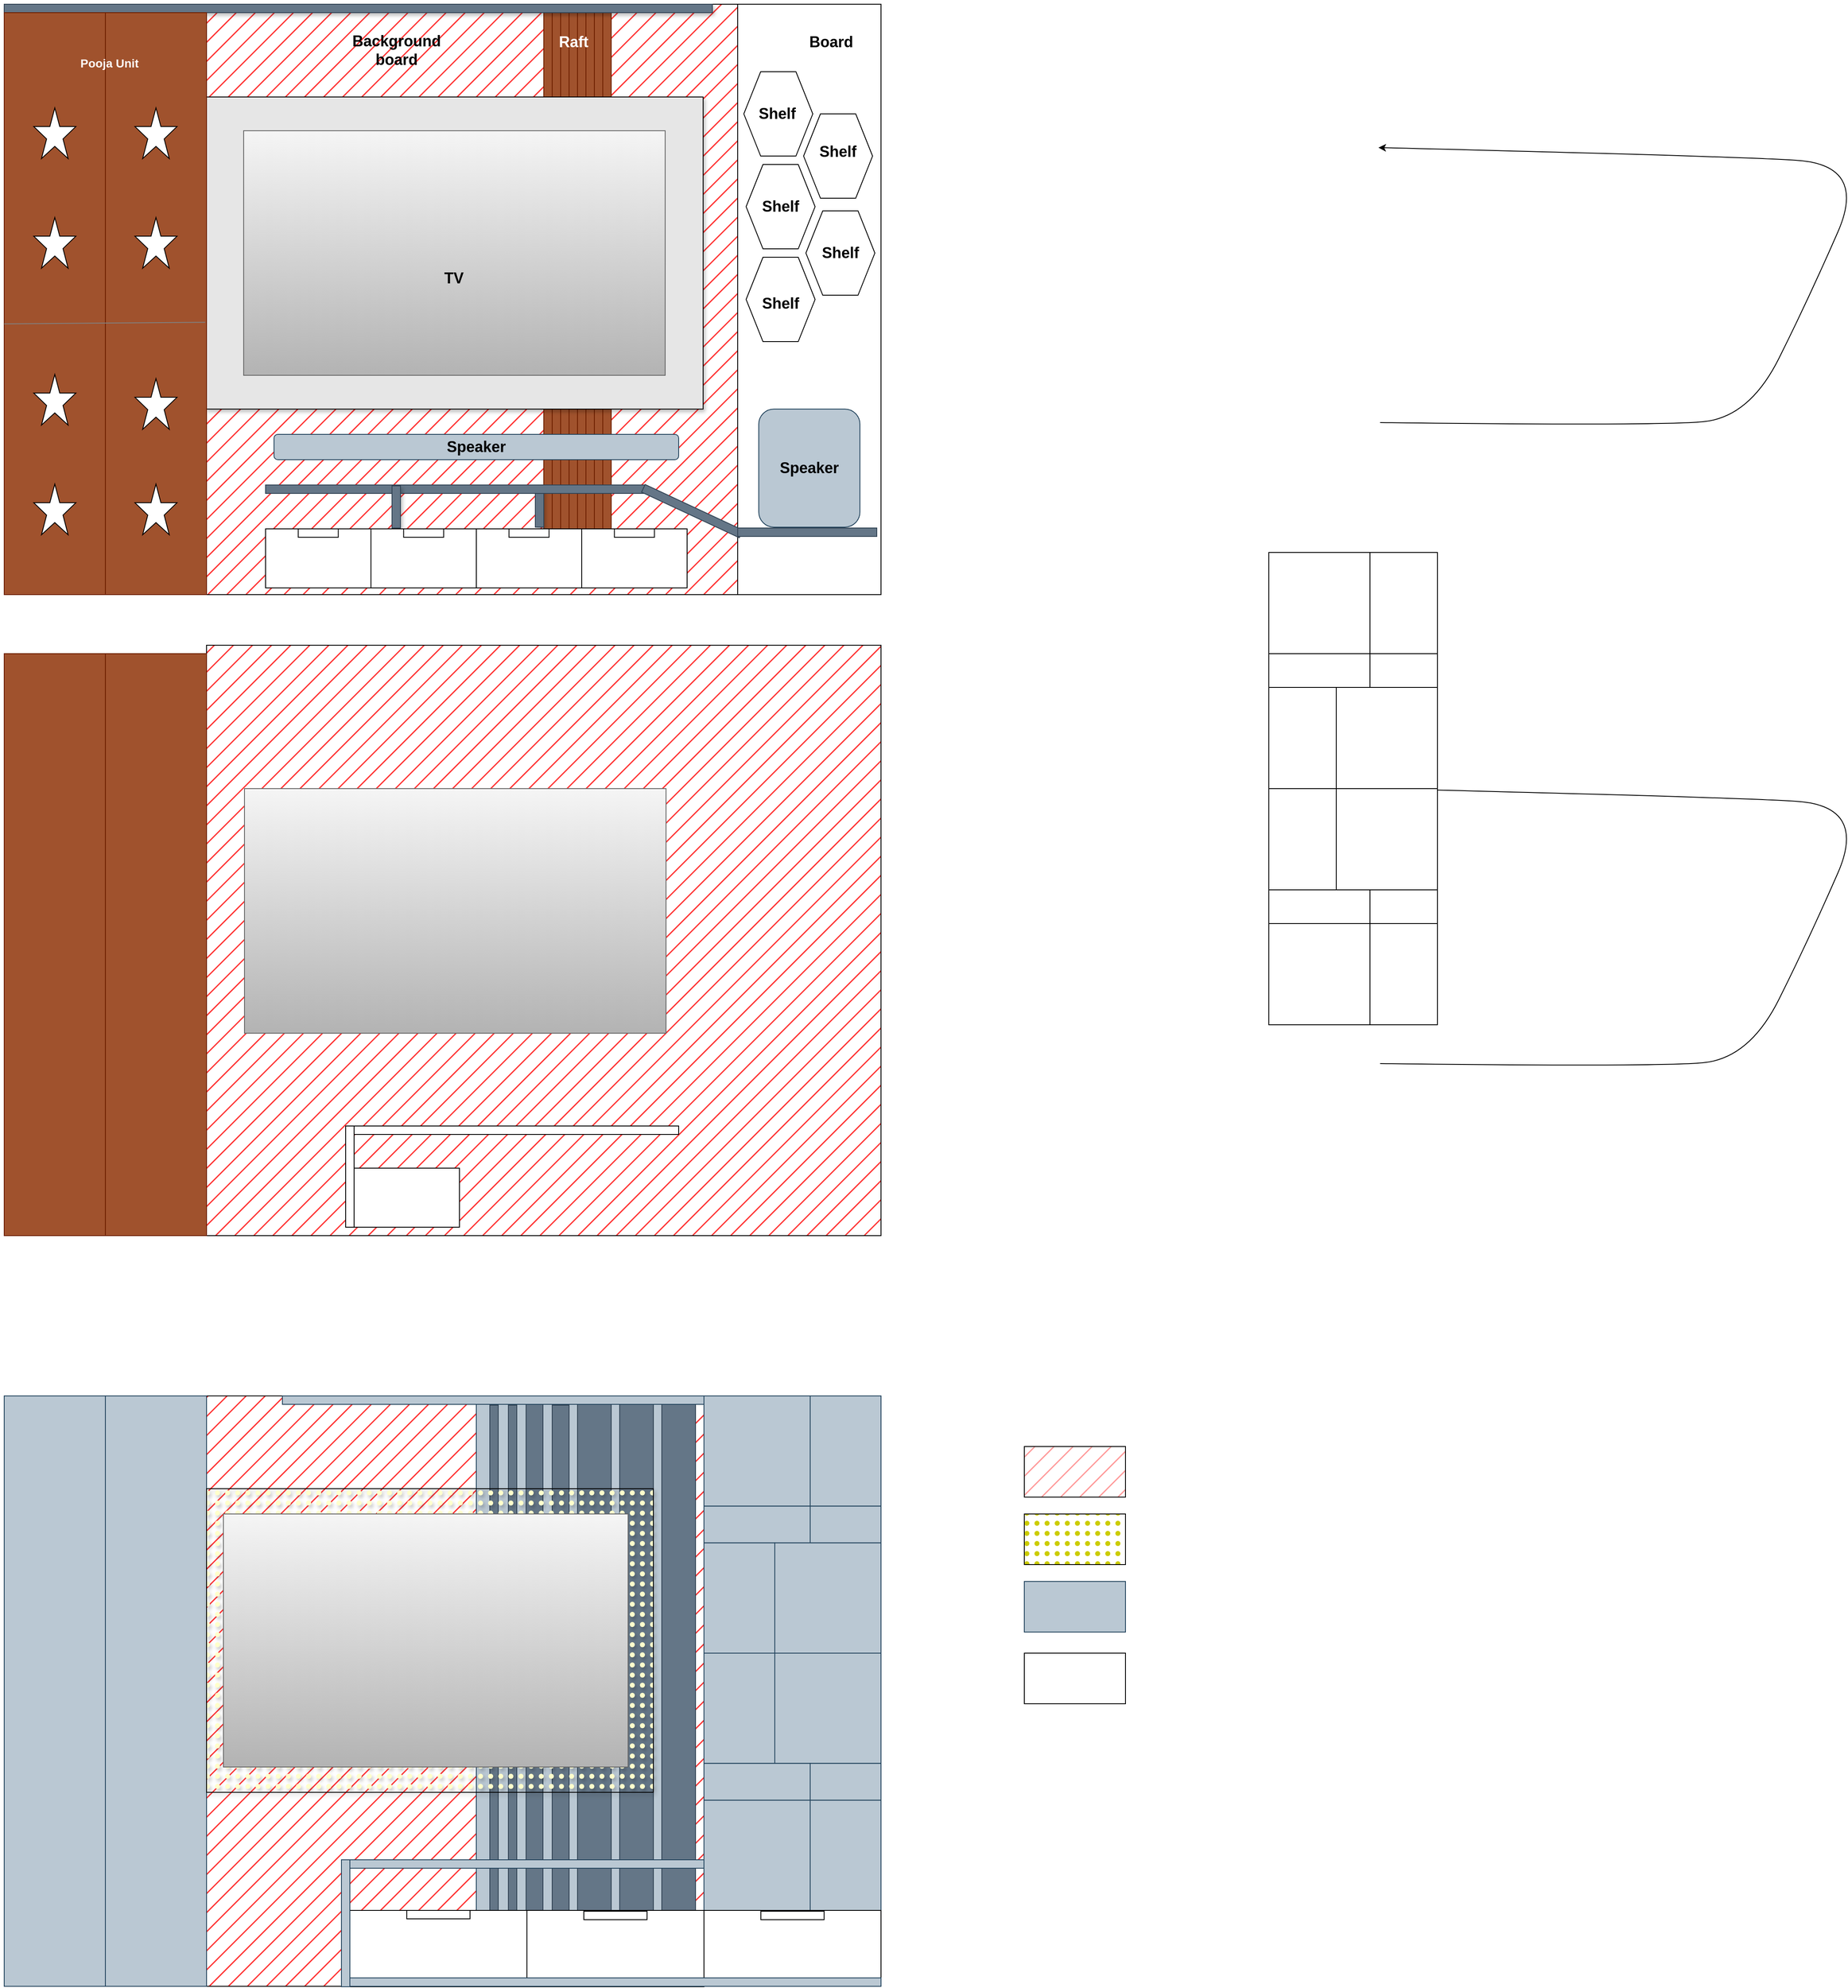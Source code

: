 <mxfile version="21.7.2" type="github">
  <diagram name="Page-1" id="baFbQU_TgkL9DF68K2cW">
    <mxGraphModel dx="2133" dy="747" grid="1" gridSize="10" guides="1" tooltips="1" connect="1" arrows="1" fold="1" page="1" pageScale="1" pageWidth="827" pageHeight="1169" math="0" shadow="0">
      <root>
        <mxCell id="0" />
        <mxCell id="1" parent="0" />
        <mxCell id="2D6Gll43SwZv_KnT9IZj-59" value="" style="rounded=0;whiteSpace=wrap;html=1;fillStyle=hatch;fillColor=#FF3333;" parent="1" vertex="1">
          <mxGeometry x="120" y="1720" width="800" height="700" as="geometry" />
        </mxCell>
        <mxCell id="2D6Gll43SwZv_KnT9IZj-80" value="" style="group;fillColor=#bac8d3;strokeColor=#23445d;" parent="1" vertex="1" connectable="0">
          <mxGeometry x="440" y="1730" width="260" height="601" as="geometry" />
        </mxCell>
        <mxCell id="2D6Gll43SwZv_KnT9IZj-78" value="" style="group" parent="2D6Gll43SwZv_KnT9IZj-80" vertex="1" connectable="0">
          <mxGeometry width="250" height="601" as="geometry" />
        </mxCell>
        <mxCell id="2D6Gll43SwZv_KnT9IZj-69" value="" style="rounded=0;whiteSpace=wrap;html=1;fillColor=#647687;fontColor=#ffffff;strokeColor=#314354;" parent="2D6Gll43SwZv_KnT9IZj-78" vertex="1">
          <mxGeometry x="16" y="1" width="10" height="600" as="geometry" />
        </mxCell>
        <mxCell id="2D6Gll43SwZv_KnT9IZj-73" value="" style="rounded=0;whiteSpace=wrap;html=1;fillColor=#647687;strokeColor=#314354;fontColor=#ffffff;" parent="2D6Gll43SwZv_KnT9IZj-78" vertex="1">
          <mxGeometry x="170" width="40" height="600" as="geometry" />
        </mxCell>
        <mxCell id="2D6Gll43SwZv_KnT9IZj-71" value="" style="rounded=0;whiteSpace=wrap;html=1;fillColor=#647687;fontColor=#ffffff;strokeColor=#314354;" parent="2D6Gll43SwZv_KnT9IZj-78" vertex="1">
          <mxGeometry x="90" y="1" width="20" height="600" as="geometry" />
        </mxCell>
        <mxCell id="2D6Gll43SwZv_KnT9IZj-72" value="" style="rounded=0;whiteSpace=wrap;html=1;fillColor=#647687;fontColor=#ffffff;strokeColor=#314354;" parent="2D6Gll43SwZv_KnT9IZj-78" vertex="1">
          <mxGeometry x="120" width="40" height="600" as="geometry" />
        </mxCell>
        <mxCell id="2D6Gll43SwZv_KnT9IZj-76" value="" style="rounded=0;whiteSpace=wrap;html=1;fillColor=#647687;fontColor=#ffffff;strokeColor=#314354;" parent="2D6Gll43SwZv_KnT9IZj-78" vertex="1">
          <mxGeometry x="38" y="1" width="10" height="600" as="geometry" />
        </mxCell>
        <mxCell id="2D6Gll43SwZv_KnT9IZj-77" value="" style="rounded=0;whiteSpace=wrap;html=1;fillColor=#647687;fontColor=#ffffff;strokeColor=#314354;" parent="2D6Gll43SwZv_KnT9IZj-78" vertex="1">
          <mxGeometry x="59" width="20" height="600" as="geometry" />
        </mxCell>
        <mxCell id="2D6Gll43SwZv_KnT9IZj-79" value="" style="rounded=0;whiteSpace=wrap;html=1;fillColor=#647687;strokeColor=#314354;fontColor=#ffffff;" parent="2D6Gll43SwZv_KnT9IZj-80" vertex="1">
          <mxGeometry x="220" width="40" height="600" as="geometry" />
        </mxCell>
        <mxCell id="eDC7pgIdu2gJ3pplh5Rh-33" value="" style="rounded=0;whiteSpace=wrap;html=1;fillStyle=hatch;fillColor=#FF3333;" parent="1" vertex="1">
          <mxGeometry x="120" y="830" width="800" height="700" as="geometry" />
        </mxCell>
        <mxCell id="eDC7pgIdu2gJ3pplh5Rh-1" value="" style="rounded=0;whiteSpace=wrap;html=1;fillStyle=hatch;fillColor=#FF3333;" parent="1" vertex="1">
          <mxGeometry x="120" y="70" width="800" height="700" as="geometry" />
        </mxCell>
        <mxCell id="eDC7pgIdu2gJ3pplh5Rh-2" value="" style="curved=1;endArrow=classic;html=1;rounded=0;exitX=0.003;exitY=0.709;exitDx=0;exitDy=0;exitPerimeter=0;" parent="1" edge="1">
          <mxGeometry width="50" height="50" relative="1" as="geometry">
            <mxPoint x="1512" y="566" as="sourcePoint" />
            <mxPoint x="1510" y="240" as="targetPoint" />
            <Array as="points">
              <mxPoint x="1840" y="570" />
              <mxPoint x="1950" y="560" />
              <mxPoint x="2020" y="420" />
              <mxPoint x="2090" y="260" />
              <mxPoint x="1920" y="250" />
              <mxPoint x="1510" y="240" />
            </Array>
          </mxGeometry>
        </mxCell>
        <mxCell id="eDC7pgIdu2gJ3pplh5Rh-3" value="" style="group" parent="1" vertex="1" connectable="0">
          <mxGeometry x="520" y="70" width="230" height="630" as="geometry" />
        </mxCell>
        <mxCell id="eDC7pgIdu2gJ3pplh5Rh-4" value="" style="rounded=0;whiteSpace=wrap;html=1;fillColor=#a0522d;fontColor=#ffffff;strokeColor=#6D1F00;" parent="eDC7pgIdu2gJ3pplh5Rh-3" vertex="1">
          <mxGeometry width="20" height="630" as="geometry" />
        </mxCell>
        <mxCell id="eDC7pgIdu2gJ3pplh5Rh-5" value="" style="rounded=0;whiteSpace=wrap;html=1;fillColor=#a0522d;fontColor=#ffffff;strokeColor=#6D1F00;" parent="eDC7pgIdu2gJ3pplh5Rh-3" vertex="1">
          <mxGeometry x="10" width="10" height="630" as="geometry" />
        </mxCell>
        <mxCell id="eDC7pgIdu2gJ3pplh5Rh-6" value="" style="rounded=0;whiteSpace=wrap;html=1;fillColor=#a0522d;fontColor=#ffffff;strokeColor=#6D1F00;" parent="eDC7pgIdu2gJ3pplh5Rh-3" vertex="1">
          <mxGeometry x="20" width="20" height="630" as="geometry" />
        </mxCell>
        <mxCell id="eDC7pgIdu2gJ3pplh5Rh-7" value="" style="rounded=0;whiteSpace=wrap;html=1;fillColor=#a0522d;fontColor=#ffffff;strokeColor=#6D1F00;" parent="eDC7pgIdu2gJ3pplh5Rh-3" vertex="1">
          <mxGeometry x="30" width="10" height="630" as="geometry" />
        </mxCell>
        <mxCell id="eDC7pgIdu2gJ3pplh5Rh-8" value="" style="rounded=0;whiteSpace=wrap;html=1;fillColor=#a0522d;fontColor=#ffffff;strokeColor=#6D1F00;" parent="eDC7pgIdu2gJ3pplh5Rh-3" vertex="1">
          <mxGeometry x="40" width="20" height="630" as="geometry" />
        </mxCell>
        <mxCell id="eDC7pgIdu2gJ3pplh5Rh-9" value="" style="rounded=0;whiteSpace=wrap;html=1;fillColor=#a0522d;fontColor=#ffffff;strokeColor=#6D1F00;" parent="eDC7pgIdu2gJ3pplh5Rh-3" vertex="1">
          <mxGeometry x="60" width="10" height="630" as="geometry" />
        </mxCell>
        <mxCell id="eDC7pgIdu2gJ3pplh5Rh-10" value="" style="rounded=0;whiteSpace=wrap;html=1;fillColor=#a0522d;fontColor=#ffffff;strokeColor=#6D1F00;" parent="eDC7pgIdu2gJ3pplh5Rh-3" vertex="1">
          <mxGeometry x="70" width="10" height="630" as="geometry" />
        </mxCell>
        <mxCell id="eDC7pgIdu2gJ3pplh5Rh-11" value="" style="rounded=0;whiteSpace=wrap;html=1;fillColor=#a0522d;fontColor=#ffffff;strokeColor=#6D1F00;" parent="eDC7pgIdu2gJ3pplh5Rh-3" vertex="1">
          <mxGeometry x="50" width="10" height="630" as="geometry" />
        </mxCell>
        <mxCell id="eDC7pgIdu2gJ3pplh5Rh-13" value="" style="rounded=0;whiteSpace=wrap;html=1;shadow=1;glass=0;strokeColor=#314354;fontFamily=Helvetica;fontSize=12;fontColor=#ffffff;fillColor=#647687;" parent="eDC7pgIdu2gJ3pplh5Rh-3" vertex="1">
          <mxGeometry x="-640" width="840" height="10" as="geometry" />
        </mxCell>
        <mxCell id="eDC7pgIdu2gJ3pplh5Rh-14" value="" style="rounded=0;whiteSpace=wrap;html=1;shadow=1;glass=0;strokeColor=#314354;fontFamily=Helvetica;fontSize=12;fontColor=#ffffff;fillColor=#647687;" parent="eDC7pgIdu2gJ3pplh5Rh-3" vertex="1">
          <mxGeometry x="-10" y="570" width="10" height="50" as="geometry" />
        </mxCell>
        <mxCell id="eDC7pgIdu2gJ3pplh5Rh-88" value="&lt;span style=&quot;font-size: 18px;&quot;&gt;&lt;b&gt;board&lt;/b&gt;&lt;/span&gt;" style="text;html=1;strokeColor=none;fillColor=none;align=center;verticalAlign=middle;whiteSpace=wrap;rounded=0;" parent="eDC7pgIdu2gJ3pplh5Rh-3" vertex="1">
          <mxGeometry x="-287.5" y="130" width="135" height="50" as="geometry" />
        </mxCell>
        <mxCell id="eDC7pgIdu2gJ3pplh5Rh-91" value="&lt;font color=&quot;#ffffff&quot; style=&quot;font-size: 18px;&quot;&gt;&lt;b style=&quot;&quot;&gt;Raft&lt;/b&gt;&lt;/font&gt;" style="text;html=1;strokeColor=none;fillColor=none;align=center;verticalAlign=middle;whiteSpace=wrap;rounded=0;" parent="eDC7pgIdu2gJ3pplh5Rh-3" vertex="1">
          <mxGeometry x="-32.5" y="20" width="135" height="50" as="geometry" />
        </mxCell>
        <mxCell id="eDC7pgIdu2gJ3pplh5Rh-12" value="" style="rounded=0;whiteSpace=wrap;html=1;glass=0;shadow=1;fillColor=#E6E6E6;" parent="eDC7pgIdu2gJ3pplh5Rh-3" vertex="1">
          <mxGeometry x="-401" y="110" width="590" height="370" as="geometry" />
        </mxCell>
        <mxCell id="eDC7pgIdu2gJ3pplh5Rh-26" value="" style="rounded=0;whiteSpace=wrap;html=1;fillColor=#f5f5f5;gradientColor=#b3b3b3;strokeColor=#666666;" parent="eDC7pgIdu2gJ3pplh5Rh-3" vertex="1">
          <mxGeometry x="-356" y="150" width="500" height="290" as="geometry" />
        </mxCell>
        <mxCell id="eDC7pgIdu2gJ3pplh5Rh-15" value="" style="rounded=0;whiteSpace=wrap;html=1;glass=0;" parent="1" vertex="1">
          <mxGeometry x="750" y="70" width="170" height="700" as="geometry" />
        </mxCell>
        <mxCell id="eDC7pgIdu2gJ3pplh5Rh-16" value="" style="rounded=0;whiteSpace=wrap;html=1;fillColor=#647687;fontColor=#ffffff;strokeColor=#314354;" parent="1" vertex="1">
          <mxGeometry x="190" y="640" width="450" height="10" as="geometry" />
        </mxCell>
        <mxCell id="eDC7pgIdu2gJ3pplh5Rh-17" value="" style="rounded=0;whiteSpace=wrap;html=1;rotation=25;fillColor=#647687;fontColor=#ffffff;strokeColor=#314354;" parent="1" vertex="1">
          <mxGeometry x="632.11" y="666" width="127.89" height="10" as="geometry" />
        </mxCell>
        <mxCell id="eDC7pgIdu2gJ3pplh5Rh-18" value="" style="rounded=0;whiteSpace=wrap;html=1;fillColor=#647687;fontColor=#ffffff;strokeColor=#314354;" parent="1" vertex="1">
          <mxGeometry x="750" y="691" width="165" height="10" as="geometry" />
        </mxCell>
        <mxCell id="eDC7pgIdu2gJ3pplh5Rh-24" value="" style="rounded=0;whiteSpace=wrap;html=1;fillColor=#a0522d;fontColor=#ffffff;strokeColor=#6D1F00;" parent="1" vertex="1">
          <mxGeometry y="80" width="120" height="690" as="geometry" />
        </mxCell>
        <mxCell id="eDC7pgIdu2gJ3pplh5Rh-25" value="" style="rounded=0;whiteSpace=wrap;html=1;fillColor=#a0522d;fontColor=#ffffff;strokeColor=#6D1F00;" parent="1" vertex="1">
          <mxGeometry x="-120" y="80" width="120" height="690" as="geometry" />
        </mxCell>
        <mxCell id="eDC7pgIdu2gJ3pplh5Rh-27" value="" style="shape=hexagon;perimeter=hexagonPerimeter2;whiteSpace=wrap;html=1;fixedSize=1;" parent="1" vertex="1">
          <mxGeometry x="757.272" y="150.004" width="81.818" height="100" as="geometry" />
        </mxCell>
        <mxCell id="eDC7pgIdu2gJ3pplh5Rh-28" value="" style="shape=hexagon;perimeter=hexagonPerimeter2;whiteSpace=wrap;html=1;fixedSize=1;" parent="1" vertex="1">
          <mxGeometry x="828.182" y="200.004" width="81.818" height="100" as="geometry" />
        </mxCell>
        <mxCell id="eDC7pgIdu2gJ3pplh5Rh-29" value="" style="shape=hexagon;perimeter=hexagonPerimeter2;whiteSpace=wrap;html=1;fixedSize=1;" parent="1" vertex="1">
          <mxGeometry x="760.002" y="260.004" width="81.818" height="100" as="geometry" />
        </mxCell>
        <mxCell id="eDC7pgIdu2gJ3pplh5Rh-30" value="" style="shape=hexagon;perimeter=hexagonPerimeter2;whiteSpace=wrap;html=1;fixedSize=1;" parent="1" vertex="1">
          <mxGeometry x="830.912" y="315.004" width="81.818" height="100" as="geometry" />
        </mxCell>
        <mxCell id="eDC7pgIdu2gJ3pplh5Rh-31" value="" style="shape=hexagon;perimeter=hexagonPerimeter2;whiteSpace=wrap;html=1;fixedSize=1;" parent="1" vertex="1">
          <mxGeometry x="760.002" y="370.004" width="81.818" height="100" as="geometry" />
        </mxCell>
        <mxCell id="eDC7pgIdu2gJ3pplh5Rh-32" value="" style="rounded=0;whiteSpace=wrap;html=1;shadow=1;glass=0;strokeColor=#314354;fontFamily=Helvetica;fontSize=12;fontColor=#ffffff;fillColor=#647687;" parent="1" vertex="1">
          <mxGeometry x="340" y="641" width="10" height="50" as="geometry" />
        </mxCell>
        <mxCell id="eDC7pgIdu2gJ3pplh5Rh-34" value="" style="curved=1;endArrow=classic;html=1;rounded=0;exitX=0.003;exitY=0.709;exitDx=0;exitDy=0;exitPerimeter=0;" parent="1" edge="1">
          <mxGeometry width="50" height="50" relative="1" as="geometry">
            <mxPoint x="1512" y="1326" as="sourcePoint" />
            <mxPoint x="1510" y="1000" as="targetPoint" />
            <Array as="points">
              <mxPoint x="1840" y="1330" />
              <mxPoint x="1950" y="1320" />
              <mxPoint x="2020" y="1180" />
              <mxPoint x="2090" y="1020" />
              <mxPoint x="1920" y="1010" />
              <mxPoint x="1510" y="1000" />
            </Array>
          </mxGeometry>
        </mxCell>
        <mxCell id="eDC7pgIdu2gJ3pplh5Rh-56" value="" style="rounded=0;whiteSpace=wrap;html=1;fillColor=#a0522d;fontColor=#ffffff;strokeColor=#6D1F00;" parent="1" vertex="1">
          <mxGeometry y="840" width="120" height="690" as="geometry" />
        </mxCell>
        <mxCell id="eDC7pgIdu2gJ3pplh5Rh-57" value="" style="rounded=0;whiteSpace=wrap;html=1;fillColor=#a0522d;fontColor=#ffffff;strokeColor=#6D1F00;" parent="1" vertex="1">
          <mxGeometry x="-120" y="840" width="120" height="690" as="geometry" />
        </mxCell>
        <mxCell id="eDC7pgIdu2gJ3pplh5Rh-58" value="" style="rounded=0;whiteSpace=wrap;html=1;fillColor=#f5f5f5;gradientColor=#b3b3b3;strokeColor=#666666;" parent="1" vertex="1">
          <mxGeometry x="165" y="1000" width="500" height="290" as="geometry" />
        </mxCell>
        <mxCell id="eDC7pgIdu2gJ3pplh5Rh-78" value="" style="verticalLabelPosition=bottom;verticalAlign=top;html=1;shape=mxgraph.basic.star" parent="1" vertex="1">
          <mxGeometry x="-85" y="193" width="50" height="60" as="geometry" />
        </mxCell>
        <mxCell id="eDC7pgIdu2gJ3pplh5Rh-81" value="" style="verticalLabelPosition=bottom;verticalAlign=top;html=1;shape=mxgraph.basic.star" parent="1" vertex="1">
          <mxGeometry x="-85" y="323" width="50" height="60" as="geometry" />
        </mxCell>
        <mxCell id="eDC7pgIdu2gJ3pplh5Rh-86" value="&lt;font color=&quot;#ffffff&quot; style=&quot;font-size: 14px;&quot;&gt;&lt;b&gt;Pooja Unit&lt;/b&gt;&lt;/font&gt;" style="text;html=1;strokeColor=none;fillColor=none;align=center;verticalAlign=middle;whiteSpace=wrap;rounded=0;" parent="1" vertex="1">
          <mxGeometry x="-70" y="120" width="150" height="40" as="geometry" />
        </mxCell>
        <mxCell id="eDC7pgIdu2gJ3pplh5Rh-87" value="&lt;font style=&quot;font-size: 18px;&quot;&gt;&lt;b style=&quot;&quot;&gt;TV&lt;/b&gt;&lt;/font&gt;" style="text;html=1;strokeColor=none;fillColor=none;align=center;verticalAlign=middle;whiteSpace=wrap;rounded=0;" parent="1" vertex="1">
          <mxGeometry x="346" y="370" width="135" height="50" as="geometry" />
        </mxCell>
        <mxCell id="eDC7pgIdu2gJ3pplh5Rh-89" value="&lt;font style=&quot;font-size: 18px;&quot;&gt;&lt;b style=&quot;&quot;&gt;Background board&lt;br&gt;&lt;/b&gt;&lt;/font&gt;" style="text;html=1;strokeColor=none;fillColor=none;align=center;verticalAlign=middle;whiteSpace=wrap;rounded=0;" parent="1" vertex="1">
          <mxGeometry x="277.5" y="100" width="135" height="50" as="geometry" />
        </mxCell>
        <mxCell id="eDC7pgIdu2gJ3pplh5Rh-92" value="&lt;font style=&quot;font-size: 18px;&quot;&gt;&lt;b&gt;Board&lt;/b&gt;&lt;/font&gt;" style="text;html=1;strokeColor=none;fillColor=none;align=center;verticalAlign=middle;whiteSpace=wrap;rounded=0;" parent="1" vertex="1">
          <mxGeometry x="831" y="100" width="60" height="30" as="geometry" />
        </mxCell>
        <mxCell id="eDC7pgIdu2gJ3pplh5Rh-93" value="&lt;font style=&quot;font-size: 18px;&quot;&gt;&lt;b&gt;Shelf&lt;/b&gt;&lt;/font&gt;" style="text;html=1;strokeColor=none;fillColor=none;align=center;verticalAlign=middle;whiteSpace=wrap;rounded=0;" parent="1" vertex="1">
          <mxGeometry x="767" y="185" width="60" height="30" as="geometry" />
        </mxCell>
        <mxCell id="eDC7pgIdu2gJ3pplh5Rh-94" value="&lt;font style=&quot;font-size: 18px;&quot;&gt;&lt;b&gt;Shelf&lt;/b&gt;&lt;/font&gt;" style="text;html=1;strokeColor=none;fillColor=none;align=center;verticalAlign=middle;whiteSpace=wrap;rounded=0;" parent="1" vertex="1">
          <mxGeometry x="839.09" y="230" width="60" height="30" as="geometry" />
        </mxCell>
        <mxCell id="eDC7pgIdu2gJ3pplh5Rh-95" value="&lt;font style=&quot;font-size: 18px;&quot;&gt;&lt;b&gt;Shelf&lt;/b&gt;&lt;/font&gt;" style="text;html=1;strokeColor=none;fillColor=none;align=center;verticalAlign=middle;whiteSpace=wrap;rounded=0;" parent="1" vertex="1">
          <mxGeometry x="770.91" y="295" width="60" height="30" as="geometry" />
        </mxCell>
        <mxCell id="eDC7pgIdu2gJ3pplh5Rh-96" value="&lt;font style=&quot;font-size: 18px;&quot;&gt;&lt;b&gt;Shelf&lt;/b&gt;&lt;/font&gt;" style="text;html=1;strokeColor=none;fillColor=none;align=center;verticalAlign=middle;whiteSpace=wrap;rounded=0;" parent="1" vertex="1">
          <mxGeometry x="841.82" y="350" width="60" height="30" as="geometry" />
        </mxCell>
        <mxCell id="eDC7pgIdu2gJ3pplh5Rh-97" value="&lt;font style=&quot;font-size: 18px;&quot;&gt;&lt;b&gt;Shelf&lt;/b&gt;&lt;/font&gt;" style="text;html=1;strokeColor=none;fillColor=none;align=center;verticalAlign=middle;whiteSpace=wrap;rounded=0;" parent="1" vertex="1">
          <mxGeometry x="771" y="410" width="60" height="30" as="geometry" />
        </mxCell>
        <mxCell id="eDC7pgIdu2gJ3pplh5Rh-98" value="&lt;font style=&quot;font-size: 18px;&quot;&gt;&lt;b&gt;Speaker&lt;/b&gt;&lt;/font&gt;" style="rounded=1;whiteSpace=wrap;html=1;fillColor=#bac8d3;strokeColor=#23445d;" parent="1" vertex="1">
          <mxGeometry x="200" y="580" width="480" height="30" as="geometry" />
        </mxCell>
        <mxCell id="eDC7pgIdu2gJ3pplh5Rh-100" value="&lt;font style=&quot;font-size: 18px;&quot;&gt;&lt;b&gt;Speaker&lt;/b&gt;&lt;/font&gt;" style="rounded=1;whiteSpace=wrap;html=1;fillColor=#bac8d3;strokeColor=#23445d;" parent="1" vertex="1">
          <mxGeometry x="775" y="550" width="120" height="140" as="geometry" />
        </mxCell>
        <mxCell id="eDC7pgIdu2gJ3pplh5Rh-102" value="" style="verticalLabelPosition=bottom;verticalAlign=top;html=1;shape=mxgraph.basic.star" parent="1" vertex="1">
          <mxGeometry x="35" y="193" width="50" height="60" as="geometry" />
        </mxCell>
        <mxCell id="eDC7pgIdu2gJ3pplh5Rh-103" value="" style="verticalLabelPosition=bottom;verticalAlign=top;html=1;shape=mxgraph.basic.star" parent="1" vertex="1">
          <mxGeometry x="35" y="323" width="50" height="60" as="geometry" />
        </mxCell>
        <mxCell id="eDC7pgIdu2gJ3pplh5Rh-106" value="" style="verticalLabelPosition=bottom;verticalAlign=top;html=1;shape=mxgraph.basic.star" parent="1" vertex="1">
          <mxGeometry x="-85" y="509" width="50" height="60" as="geometry" />
        </mxCell>
        <mxCell id="eDC7pgIdu2gJ3pplh5Rh-107" value="" style="verticalLabelPosition=bottom;verticalAlign=top;html=1;shape=mxgraph.basic.star" parent="1" vertex="1">
          <mxGeometry x="-85" y="639" width="50" height="60" as="geometry" />
        </mxCell>
        <mxCell id="eDC7pgIdu2gJ3pplh5Rh-109" value="" style="verticalLabelPosition=bottom;verticalAlign=top;html=1;shape=mxgraph.basic.star" parent="1" vertex="1">
          <mxGeometry x="35" y="514" width="50" height="60" as="geometry" />
        </mxCell>
        <mxCell id="eDC7pgIdu2gJ3pplh5Rh-110" value="" style="verticalLabelPosition=bottom;verticalAlign=top;html=1;shape=mxgraph.basic.star" parent="1" vertex="1">
          <mxGeometry x="35" y="639" width="50" height="60" as="geometry" />
        </mxCell>
        <mxCell id="eDC7pgIdu2gJ3pplh5Rh-113" value="" style="endArrow=none;html=1;rounded=0;entryX=0.278;entryY=0.995;entryDx=0;entryDy=0;entryPerimeter=0;exitX=-0.001;exitY=0.722;exitDx=0;exitDy=0;exitPerimeter=0;strokeColor=#808080;" parent="1" source="eDC7pgIdu2gJ3pplh5Rh-12" edge="1">
          <mxGeometry width="50" height="50" relative="1" as="geometry">
            <mxPoint x="177" y="470" as="sourcePoint" />
            <mxPoint x="-120" y="449" as="targetPoint" />
          </mxGeometry>
        </mxCell>
        <mxCell id="eDC7pgIdu2gJ3pplh5Rh-141" value="" style="group" parent="1" vertex="1" connectable="0">
          <mxGeometry x="190" y="691" width="500" height="71" as="geometry" />
        </mxCell>
        <mxCell id="eDC7pgIdu2gJ3pplh5Rh-132" value="" style="group" parent="eDC7pgIdu2gJ3pplh5Rh-141" vertex="1" connectable="0">
          <mxGeometry width="500" height="71" as="geometry" />
        </mxCell>
        <mxCell id="eDC7pgIdu2gJ3pplh5Rh-120" value="" style="group" parent="eDC7pgIdu2gJ3pplh5Rh-132" vertex="1" connectable="0">
          <mxGeometry y="1" width="125.0" height="70" as="geometry" />
        </mxCell>
        <mxCell id="eDC7pgIdu2gJ3pplh5Rh-121" value="" style="rounded=0;whiteSpace=wrap;html=1;" parent="eDC7pgIdu2gJ3pplh5Rh-120" vertex="1">
          <mxGeometry width="125.0" height="70" as="geometry" />
        </mxCell>
        <mxCell id="eDC7pgIdu2gJ3pplh5Rh-122" value="" style="rounded=0;whiteSpace=wrap;html=1;" parent="eDC7pgIdu2gJ3pplh5Rh-120" vertex="1">
          <mxGeometry x="38.75" width="47.5" height="10" as="geometry" />
        </mxCell>
        <mxCell id="eDC7pgIdu2gJ3pplh5Rh-123" value="" style="group" parent="eDC7pgIdu2gJ3pplh5Rh-132" vertex="1" connectable="0">
          <mxGeometry x="125" y="1" width="125.0" height="70" as="geometry" />
        </mxCell>
        <mxCell id="eDC7pgIdu2gJ3pplh5Rh-124" value="" style="rounded=0;whiteSpace=wrap;html=1;" parent="eDC7pgIdu2gJ3pplh5Rh-123" vertex="1">
          <mxGeometry width="125.0" height="70" as="geometry" />
        </mxCell>
        <mxCell id="eDC7pgIdu2gJ3pplh5Rh-125" value="" style="rounded=0;whiteSpace=wrap;html=1;" parent="eDC7pgIdu2gJ3pplh5Rh-123" vertex="1">
          <mxGeometry x="38.75" width="47.5" height="10" as="geometry" />
        </mxCell>
        <mxCell id="eDC7pgIdu2gJ3pplh5Rh-135" value="" style="group" parent="eDC7pgIdu2gJ3pplh5Rh-141" vertex="1" connectable="0">
          <mxGeometry x="250" y="1" width="125.0" height="70" as="geometry" />
        </mxCell>
        <mxCell id="eDC7pgIdu2gJ3pplh5Rh-136" value="" style="rounded=0;whiteSpace=wrap;html=1;" parent="eDC7pgIdu2gJ3pplh5Rh-135" vertex="1">
          <mxGeometry width="125.0" height="70" as="geometry" />
        </mxCell>
        <mxCell id="eDC7pgIdu2gJ3pplh5Rh-137" value="" style="rounded=0;whiteSpace=wrap;html=1;" parent="eDC7pgIdu2gJ3pplh5Rh-135" vertex="1">
          <mxGeometry x="38.75" width="47.5" height="10" as="geometry" />
        </mxCell>
        <mxCell id="eDC7pgIdu2gJ3pplh5Rh-138" value="" style="group" parent="eDC7pgIdu2gJ3pplh5Rh-141" vertex="1" connectable="0">
          <mxGeometry x="375" y="1" width="125.0" height="70" as="geometry" />
        </mxCell>
        <mxCell id="eDC7pgIdu2gJ3pplh5Rh-139" value="" style="rounded=0;whiteSpace=wrap;html=1;" parent="eDC7pgIdu2gJ3pplh5Rh-138" vertex="1">
          <mxGeometry width="125.0" height="70" as="geometry" />
        </mxCell>
        <mxCell id="eDC7pgIdu2gJ3pplh5Rh-140" value="" style="rounded=0;whiteSpace=wrap;html=1;" parent="eDC7pgIdu2gJ3pplh5Rh-138" vertex="1">
          <mxGeometry x="38.75" width="47.5" height="10" as="geometry" />
        </mxCell>
        <mxCell id="2D6Gll43SwZv_KnT9IZj-4" value="" style="rounded=0;whiteSpace=wrap;html=1;" parent="1" vertex="1">
          <mxGeometry x="285" y="1400" width="10" height="120" as="geometry" />
        </mxCell>
        <mxCell id="2D6Gll43SwZv_KnT9IZj-5" value="" style="rounded=0;whiteSpace=wrap;html=1;" parent="1" vertex="1">
          <mxGeometry x="295" y="1400" width="385" height="10" as="geometry" />
        </mxCell>
        <mxCell id="2D6Gll43SwZv_KnT9IZj-23" value="" style="rounded=0;whiteSpace=wrap;html=1;" parent="1" vertex="1">
          <mxGeometry x="295" y="1450" width="125.0" height="70" as="geometry" />
        </mxCell>
        <mxCell id="2D6Gll43SwZv_KnT9IZj-40" value="" style="group" parent="1" vertex="1" connectable="0">
          <mxGeometry x="1380" y="720" width="200" height="560" as="geometry" />
        </mxCell>
        <mxCell id="2D6Gll43SwZv_KnT9IZj-41" value="" style="rounded=0;whiteSpace=wrap;html=1;" parent="2D6Gll43SwZv_KnT9IZj-40" vertex="1">
          <mxGeometry width="120" height="120" as="geometry" />
        </mxCell>
        <mxCell id="2D6Gll43SwZv_KnT9IZj-42" value="" style="rounded=0;whiteSpace=wrap;html=1;" parent="2D6Gll43SwZv_KnT9IZj-40" vertex="1">
          <mxGeometry x="120" width="80" height="120" as="geometry" />
        </mxCell>
        <mxCell id="2D6Gll43SwZv_KnT9IZj-43" value="" style="rounded=0;whiteSpace=wrap;html=1;" parent="2D6Gll43SwZv_KnT9IZj-40" vertex="1">
          <mxGeometry y="120" width="120" height="40" as="geometry" />
        </mxCell>
        <mxCell id="2D6Gll43SwZv_KnT9IZj-44" value="" style="rounded=0;whiteSpace=wrap;html=1;" parent="2D6Gll43SwZv_KnT9IZj-40" vertex="1">
          <mxGeometry x="120" y="120" width="80" height="40" as="geometry" />
        </mxCell>
        <mxCell id="2D6Gll43SwZv_KnT9IZj-45" value="" style="rounded=0;whiteSpace=wrap;html=1;" parent="2D6Gll43SwZv_KnT9IZj-40" vertex="1">
          <mxGeometry x="80" y="160" width="120" height="120" as="geometry" />
        </mxCell>
        <mxCell id="2D6Gll43SwZv_KnT9IZj-46" value="" style="rounded=0;whiteSpace=wrap;html=1;" parent="2D6Gll43SwZv_KnT9IZj-40" vertex="1">
          <mxGeometry y="160" width="80" height="120" as="geometry" />
        </mxCell>
        <mxCell id="2D6Gll43SwZv_KnT9IZj-47" value="" style="rounded=0;whiteSpace=wrap;html=1;" parent="2D6Gll43SwZv_KnT9IZj-40" vertex="1">
          <mxGeometry y="280" width="80" height="120" as="geometry" />
        </mxCell>
        <mxCell id="2D6Gll43SwZv_KnT9IZj-48" value="" style="rounded=0;whiteSpace=wrap;html=1;" parent="2D6Gll43SwZv_KnT9IZj-40" vertex="1">
          <mxGeometry x="80" y="280" width="120" height="120" as="geometry" />
        </mxCell>
        <mxCell id="2D6Gll43SwZv_KnT9IZj-49" value="" style="group;direction=west;rotation=-180;flipH=1;" parent="2D6Gll43SwZv_KnT9IZj-40" vertex="1" connectable="0">
          <mxGeometry y="400" width="200" height="160" as="geometry" />
        </mxCell>
        <mxCell id="2D6Gll43SwZv_KnT9IZj-50" value="" style="rounded=0;whiteSpace=wrap;html=1;rotation=-180;" parent="2D6Gll43SwZv_KnT9IZj-49" vertex="1">
          <mxGeometry y="40" width="120" height="120" as="geometry" />
        </mxCell>
        <mxCell id="2D6Gll43SwZv_KnT9IZj-51" value="" style="rounded=0;whiteSpace=wrap;html=1;rotation=-180;" parent="2D6Gll43SwZv_KnT9IZj-49" vertex="1">
          <mxGeometry x="120" y="40" width="80" height="120" as="geometry" />
        </mxCell>
        <mxCell id="2D6Gll43SwZv_KnT9IZj-52" value="" style="rounded=0;whiteSpace=wrap;html=1;rotation=-180;" parent="2D6Gll43SwZv_KnT9IZj-49" vertex="1">
          <mxGeometry width="120" height="40" as="geometry" />
        </mxCell>
        <mxCell id="2D6Gll43SwZv_KnT9IZj-53" value="" style="rounded=0;whiteSpace=wrap;html=1;rotation=-180;" parent="2D6Gll43SwZv_KnT9IZj-49" vertex="1">
          <mxGeometry x="120" width="80" height="40" as="geometry" />
        </mxCell>
        <mxCell id="2D6Gll43SwZv_KnT9IZj-57" value="" style="rounded=0;whiteSpace=wrap;html=1;fillColor=#bac8d3;strokeColor=#23445d;" parent="1" vertex="1">
          <mxGeometry y="1720" width="120" height="700" as="geometry" />
        </mxCell>
        <mxCell id="2D6Gll43SwZv_KnT9IZj-58" value="" style="rounded=0;whiteSpace=wrap;html=1;fillColor=#bac8d3;strokeColor=#23445d;" parent="1" vertex="1">
          <mxGeometry x="-120" y="1720" width="120" height="700" as="geometry" />
        </mxCell>
        <mxCell id="2D6Gll43SwZv_KnT9IZj-39" value="" style="group;fillColor=#330000;strokeColor=#23445d;" parent="1" vertex="1" connectable="0">
          <mxGeometry x="710" y="1720" width="210" height="610" as="geometry" />
        </mxCell>
        <mxCell id="2D6Gll43SwZv_KnT9IZj-24" value="" style="rounded=0;whiteSpace=wrap;html=1;fillColor=#bac8d3;strokeColor=#23445d;" parent="2D6Gll43SwZv_KnT9IZj-39" vertex="1">
          <mxGeometry width="126" height="130.714" as="geometry" />
        </mxCell>
        <mxCell id="2D6Gll43SwZv_KnT9IZj-25" value="" style="rounded=0;whiteSpace=wrap;html=1;fillColor=#bac8d3;strokeColor=#23445d;" parent="2D6Gll43SwZv_KnT9IZj-39" vertex="1">
          <mxGeometry x="126" width="84" height="130.714" as="geometry" />
        </mxCell>
        <mxCell id="2D6Gll43SwZv_KnT9IZj-26" value="" style="rounded=0;whiteSpace=wrap;html=1;fillColor=#bac8d3;strokeColor=#23445d;" parent="2D6Gll43SwZv_KnT9IZj-39" vertex="1">
          <mxGeometry y="130.714" width="126" height="43.571" as="geometry" />
        </mxCell>
        <mxCell id="2D6Gll43SwZv_KnT9IZj-27" value="" style="rounded=0;whiteSpace=wrap;html=1;fillColor=#bac8d3;strokeColor=#23445d;" parent="2D6Gll43SwZv_KnT9IZj-39" vertex="1">
          <mxGeometry x="126" y="130.714" width="84" height="43.571" as="geometry" />
        </mxCell>
        <mxCell id="2D6Gll43SwZv_KnT9IZj-30" value="" style="rounded=0;whiteSpace=wrap;html=1;fillColor=#bac8d3;strokeColor=#23445d;" parent="2D6Gll43SwZv_KnT9IZj-39" vertex="1">
          <mxGeometry x="84" y="174.286" width="126" height="130.714" as="geometry" />
        </mxCell>
        <mxCell id="2D6Gll43SwZv_KnT9IZj-31" value="" style="rounded=0;whiteSpace=wrap;html=1;fillColor=#bac8d3;strokeColor=#23445d;" parent="2D6Gll43SwZv_KnT9IZj-39" vertex="1">
          <mxGeometry y="174.286" width="84" height="130.714" as="geometry" />
        </mxCell>
        <mxCell id="2D6Gll43SwZv_KnT9IZj-32" value="" style="rounded=0;whiteSpace=wrap;html=1;fillColor=#bac8d3;strokeColor=#23445d;" parent="2D6Gll43SwZv_KnT9IZj-39" vertex="1">
          <mxGeometry y="305" width="84" height="130.714" as="geometry" />
        </mxCell>
        <mxCell id="2D6Gll43SwZv_KnT9IZj-33" value="" style="rounded=0;whiteSpace=wrap;html=1;fillColor=#bac8d3;strokeColor=#23445d;" parent="2D6Gll43SwZv_KnT9IZj-39" vertex="1">
          <mxGeometry x="84" y="305" width="126" height="130.714" as="geometry" />
        </mxCell>
        <mxCell id="2D6Gll43SwZv_KnT9IZj-38" value="" style="group;direction=west;rotation=-180;flipH=1;" parent="2D6Gll43SwZv_KnT9IZj-39" vertex="1" connectable="0">
          <mxGeometry y="435.714" width="210" height="174.286" as="geometry" />
        </mxCell>
        <mxCell id="2D6Gll43SwZv_KnT9IZj-34" value="" style="rounded=0;whiteSpace=wrap;html=1;rotation=-180;fillColor=#bac8d3;strokeColor=#23445d;" parent="2D6Gll43SwZv_KnT9IZj-38" vertex="1">
          <mxGeometry y="43.571" width="126" height="130.714" as="geometry" />
        </mxCell>
        <mxCell id="2D6Gll43SwZv_KnT9IZj-35" value="" style="rounded=0;whiteSpace=wrap;html=1;rotation=-180;fillColor=#bac8d3;strokeColor=#23445d;" parent="2D6Gll43SwZv_KnT9IZj-38" vertex="1">
          <mxGeometry x="126" y="43.571" width="84" height="130.714" as="geometry" />
        </mxCell>
        <mxCell id="2D6Gll43SwZv_KnT9IZj-36" value="" style="rounded=0;whiteSpace=wrap;html=1;rotation=-180;fillColor=#bac8d3;strokeColor=#23445d;" parent="2D6Gll43SwZv_KnT9IZj-38" vertex="1">
          <mxGeometry width="126" height="43.571" as="geometry" />
        </mxCell>
        <mxCell id="2D6Gll43SwZv_KnT9IZj-37" value="" style="rounded=0;whiteSpace=wrap;html=1;rotation=-180;fillColor=#bac8d3;strokeColor=#23445d;" parent="2D6Gll43SwZv_KnT9IZj-38" vertex="1">
          <mxGeometry x="126" width="84" height="43.571" as="geometry" />
        </mxCell>
        <mxCell id="2D6Gll43SwZv_KnT9IZj-60" value="" style="rounded=0;whiteSpace=wrap;html=1;" parent="1" vertex="1">
          <mxGeometry x="710" y="2330" width="210" height="90" as="geometry" />
        </mxCell>
        <mxCell id="2D6Gll43SwZv_KnT9IZj-61" value="" style="rounded=0;whiteSpace=wrap;html=1;" parent="1" vertex="1">
          <mxGeometry x="500" y="2330" width="210" height="90.5" as="geometry" />
        </mxCell>
        <mxCell id="2D6Gll43SwZv_KnT9IZj-62" value="" style="rounded=0;whiteSpace=wrap;html=1;" parent="1" vertex="1">
          <mxGeometry x="290" y="2330" width="210" height="90.5" as="geometry" />
        </mxCell>
        <mxCell id="2D6Gll43SwZv_KnT9IZj-64" value="" style="rounded=0;whiteSpace=wrap;html=1;fillColor=#bac8d3;strokeColor=#23445d;" parent="1" vertex="1">
          <mxGeometry x="280" y="2270" width="10" height="150.5" as="geometry" />
        </mxCell>
        <mxCell id="2D6Gll43SwZv_KnT9IZj-65" value="" style="rounded=0;whiteSpace=wrap;html=1;fillColor=#bac8d3;strokeColor=#23445d;" parent="1" vertex="1">
          <mxGeometry x="290" y="2270" width="420" height="10" as="geometry" />
        </mxCell>
        <mxCell id="2D6Gll43SwZv_KnT9IZj-66" value="" style="rounded=0;whiteSpace=wrap;html=1;shadow=1;gradientColor=none;fillStyle=dots;fillColor=#FFFFCC;" parent="1" vertex="1">
          <mxGeometry x="120" y="1830" width="530" height="360" as="geometry" />
        </mxCell>
        <mxCell id="2D6Gll43SwZv_KnT9IZj-67" value="" style="rounded=0;whiteSpace=wrap;html=1;fillColor=#bac8d3;strokeColor=#23445d;" parent="1" vertex="1">
          <mxGeometry x="210" y="1720" width="500" height="10" as="geometry" />
        </mxCell>
        <mxCell id="2D6Gll43SwZv_KnT9IZj-68" value="" style="rounded=0;whiteSpace=wrap;html=1;fillColor=#f5f5f5;gradientColor=#b3b3b3;strokeColor=#666666;" parent="1" vertex="1">
          <mxGeometry x="140" y="1860" width="480" height="300" as="geometry" />
        </mxCell>
        <mxCell id="2D6Gll43SwZv_KnT9IZj-81" value="" style="rounded=0;whiteSpace=wrap;html=1;fillColor=#bac8d3;strokeColor=#23445d;" parent="1" vertex="1">
          <mxGeometry x="290" y="2410" width="630" height="10" as="geometry" />
        </mxCell>
        <mxCell id="2D6Gll43SwZv_KnT9IZj-82" value="" style="rounded=0;whiteSpace=wrap;html=1;" parent="1" vertex="1">
          <mxGeometry x="357.5" y="2330" width="75" height="10" as="geometry" />
        </mxCell>
        <mxCell id="2D6Gll43SwZv_KnT9IZj-83" value="" style="rounded=0;whiteSpace=wrap;html=1;" parent="1" vertex="1">
          <mxGeometry x="567.5" y="2331" width="75" height="10" as="geometry" />
        </mxCell>
        <mxCell id="2D6Gll43SwZv_KnT9IZj-84" value="" style="rounded=0;whiteSpace=wrap;html=1;" parent="1" vertex="1">
          <mxGeometry x="777.5" y="2331" width="75" height="10" as="geometry" />
        </mxCell>
        <mxCell id="bY_4dpMi5hTUsBwtoapN-1" value="" style="rounded=0;whiteSpace=wrap;html=1;fillStyle=hatch;fillColor=#FF9999;" parent="1" vertex="1">
          <mxGeometry x="1090" y="1780" width="120" height="60" as="geometry" />
        </mxCell>
        <mxCell id="bY_4dpMi5hTUsBwtoapN-3" value="" style="rounded=0;whiteSpace=wrap;html=1;gradientColor=none;fillColor=#CCCC00;fillStyle=dots;" parent="1" vertex="1">
          <mxGeometry x="1090" y="1860" width="120" height="60" as="geometry" />
        </mxCell>
        <mxCell id="bY_4dpMi5hTUsBwtoapN-4" value="" style="rounded=0;whiteSpace=wrap;html=1;fillColor=#bac8d3;strokeColor=#23445d;" parent="1" vertex="1">
          <mxGeometry x="1090" y="1940" width="120" height="60" as="geometry" />
        </mxCell>
        <mxCell id="bY_4dpMi5hTUsBwtoapN-5" value="" style="rounded=0;whiteSpace=wrap;html=1;" parent="1" vertex="1">
          <mxGeometry x="1090" y="2025" width="120" height="60" as="geometry" />
        </mxCell>
      </root>
    </mxGraphModel>
  </diagram>
</mxfile>
